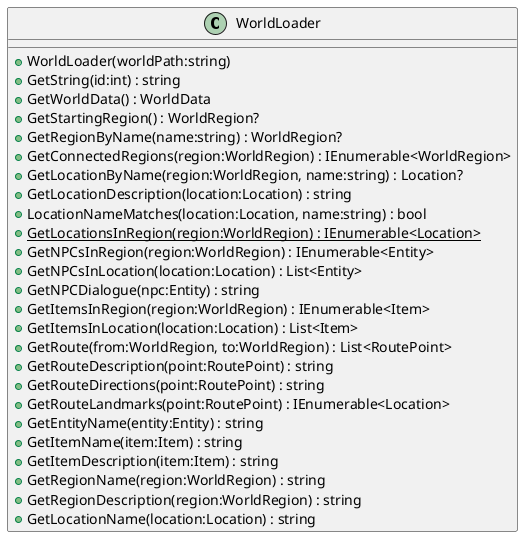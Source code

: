 @startuml
class WorldLoader {
    + WorldLoader(worldPath:string)
    + GetString(id:int) : string
    + GetWorldData() : WorldData
    + GetStartingRegion() : WorldRegion?
    + GetRegionByName(name:string) : WorldRegion?
    + GetConnectedRegions(region:WorldRegion) : IEnumerable<WorldRegion>
    + GetLocationByName(region:WorldRegion, name:string) : Location?
    + GetLocationDescription(location:Location) : string
    + LocationNameMatches(location:Location, name:string) : bool
    + {static} GetLocationsInRegion(region:WorldRegion) : IEnumerable<Location>
    + GetNPCsInRegion(region:WorldRegion) : IEnumerable<Entity>
    + GetNPCsInLocation(location:Location) : List<Entity>
    + GetNPCDialogue(npc:Entity) : string
    + GetItemsInRegion(region:WorldRegion) : IEnumerable<Item>
    + GetItemsInLocation(location:Location) : List<Item>
    + GetRoute(from:WorldRegion, to:WorldRegion) : List<RoutePoint>
    + GetRouteDescription(point:RoutePoint) : string
    + GetRouteDirections(point:RoutePoint) : string
    + GetRouteLandmarks(point:RoutePoint) : IEnumerable<Location>
    + GetEntityName(entity:Entity) : string
    + GetItemName(item:Item) : string
    + GetItemDescription(item:Item) : string
    + GetRegionName(region:WorldRegion) : string
    + GetRegionDescription(region:WorldRegion) : string
    + GetLocationName(location:Location) : string
}
@enduml
